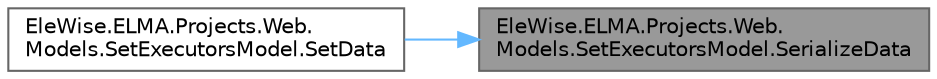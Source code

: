 digraph "EleWise.ELMA.Projects.Web.Models.SetExecutorsModel.SerializeData"
{
 // LATEX_PDF_SIZE
  bgcolor="transparent";
  edge [fontname=Helvetica,fontsize=10,labelfontname=Helvetica,labelfontsize=10];
  node [fontname=Helvetica,fontsize=10,shape=box,height=0.2,width=0.4];
  rankdir="RL";
  Node1 [id="Node000001",label="EleWise.ELMA.Projects.Web.\lModels.SetExecutorsModel.SerializeData",height=0.2,width=0.4,color="gray40", fillcolor="grey60", style="filled", fontcolor="black",tooltip="Сериализовать хранимые данные"];
  Node1 -> Node2 [id="edge1_Node000001_Node000002",dir="back",color="steelblue1",style="solid",tooltip=" "];
  Node2 [id="Node000002",label="EleWise.ELMA.Projects.Web.\lModels.SetExecutorsModel.SetData",height=0.2,width=0.4,color="grey40", fillcolor="white", style="filled",URL="$class_ele_wise_1_1_e_l_m_a_1_1_projects_1_1_web_1_1_models_1_1_set_executors_model.html#acfbe1a9884121df78056eb9f4f14d30a",tooltip="Установить хранимые данные"];
}
